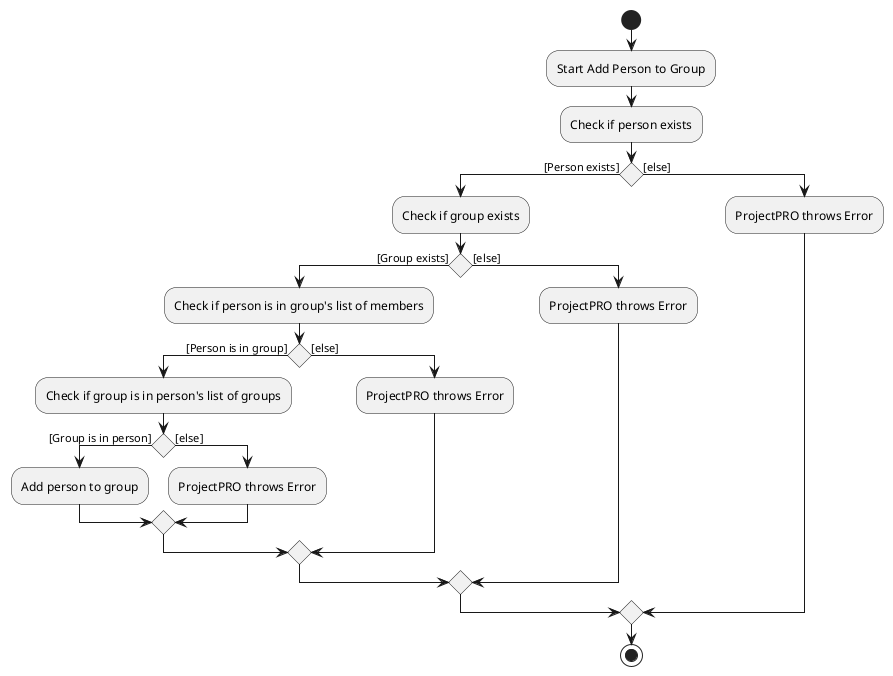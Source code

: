 @startuml
'https://plantuml.com/activity-diagram-beta

start
:Start Add Person to Group;
:Check if person exists;
if () then ([Person exists])
  :Check if group exists;
  if () then ([Group exists])
    :Check if person is in group's list of members;
    if () then ([Person is in group])
      :Check if group is in person's list of groups;
      if () then ([Group is in person])
        :Add person to group;
      else ([else])
        :ProjectPRO throws Error;
      endif
    else ([else])
      :ProjectPRO throws Error;
    endif
  else ([else])
    :ProjectPRO throws Error;
  endif
else ([else])
  :ProjectPRO throws Error;
endif

stop

@enduml
